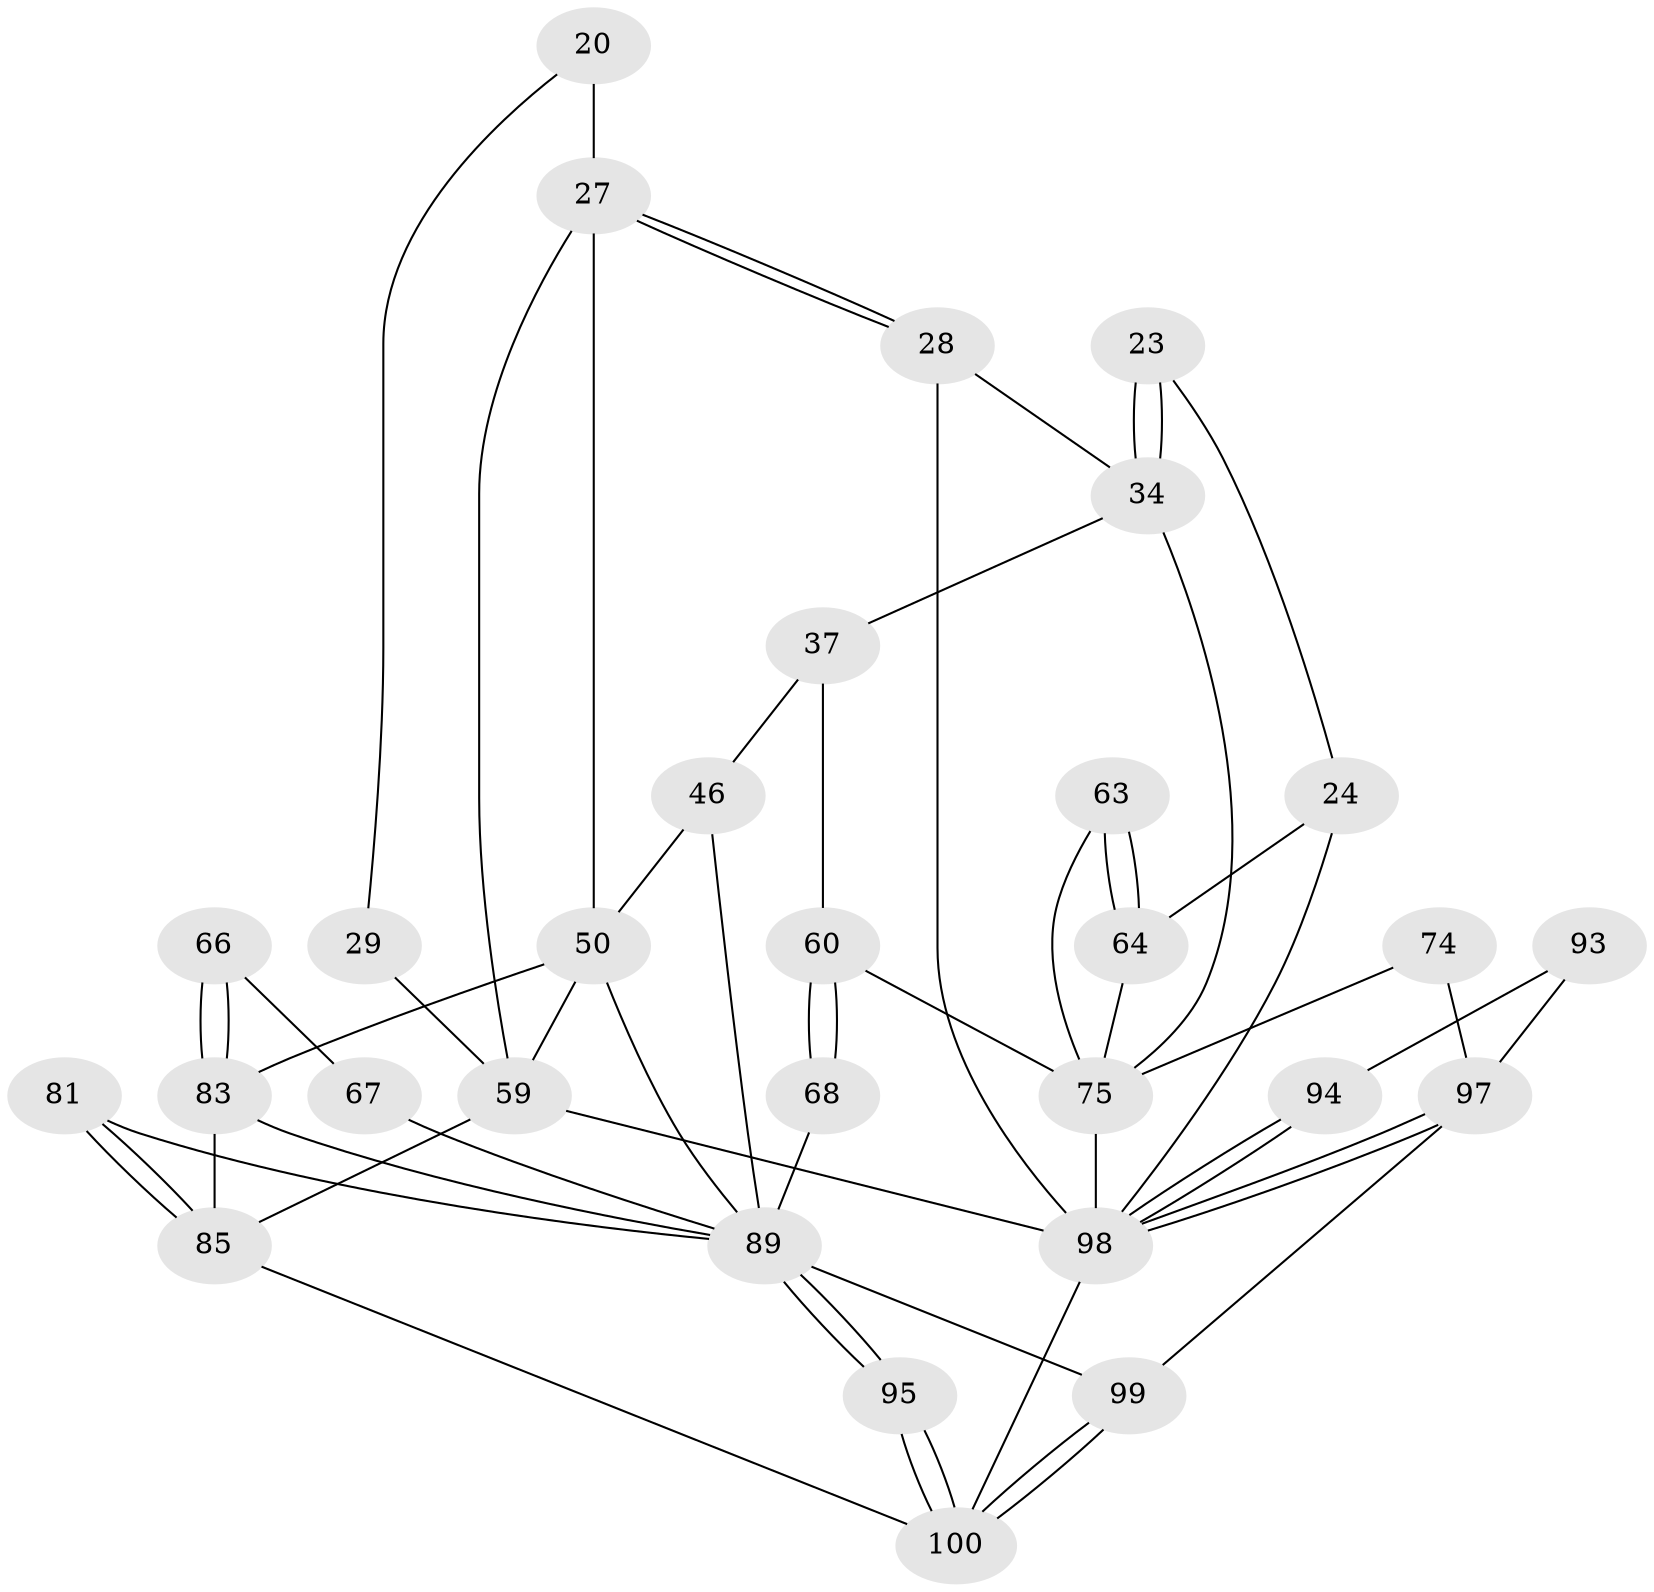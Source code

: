 // original degree distribution, {4: 0.21, 6: 0.19, 5: 0.57, 3: 0.03}
// Generated by graph-tools (version 1.1) at 2025/04/03/04/25 22:04:52]
// undirected, 30 vertices, 61 edges
graph export_dot {
graph [start="1"]
  node [color=gray90,style=filled];
  20 [pos="+0.8228623791652315+0.1048828035646783"];
  23 [pos="+0.1717202920574944+0.14858152233103",super="+9"];
  24 [pos="+0.13067960545391902+0.14622092648580481",super="+5"];
  27 [pos="+0.5108726743477408+0.08511666186359493",super="+26+25"];
  28 [pos="+0.4931978668348251+0.05852647712749098",super="+17+16"];
  29 [pos="+0.8797361011996735+0.25756338556865",super="+19"];
  34 [pos="+0.28533589063532766+0.2281027452226436",super="+33+32"];
  37 [pos="+0.41248874107310274+0.3034042372052468"];
  46 [pos="+0.5423911533068098+0.3132195478093023",super="+36"];
  50 [pos="+0.5948783946337288+0.3264324011928789",super="+49+45"];
  59 [pos="+1+0.5492762811151769",super="+21+22+18+13+55"];
  60 [pos="+0.2487237324327747+0.4607234581457439",super="+48+47"];
  63 [pos="+0+0.4055284554905069"];
  64 [pos="+0+0.4396526035330792",super="+40+41+44"];
  66 [pos="+0.6539143101642628+0.4743491255421364"];
  67 [pos="+0.6060264326081536+0.5028131702907673"];
  68 [pos="+0.33921816098143637+0.5019194005412831",super="+54"];
  74 [pos="+0.17630611582651143+0.5808266593657303"];
  75 [pos="+0.10865461210539891+0.5726523304800344",super="+70+65+62"];
  81 [pos="+0.8330009998782733+0.734742547170159"];
  83 [pos="+0.7836166733646863+0.6275997359752743",super="+57+58"];
  85 [pos="+1+0.6915154038080784",super="+80"];
  89 [pos="+0.7235961479790228+0.8907685612638326",super="+86+72+82+73+69"];
  93 [pos="+0.14850580853587955+0.8783547219670835",super="+87"];
  94 [pos="+0.07855332129650106+0.8936485653175017",super="+88"];
  95 [pos="+0.7644640200339153+1"];
  97 [pos="+0.3157941105816009+1",super="+92+91+78"];
  98 [pos="+0.22414954986211724+1",super="+71"];
  99 [pos="+0.32818161208316027+1",super="+96+90"];
  100 [pos="+0.7626051960310521+1",super="+84"];
  20 -- 29;
  20 -- 27 [weight=2];
  23 -- 24 [weight=2];
  23 -- 34 [weight=2];
  23 -- 34;
  24 -- 98;
  24 -- 64 [weight=2];
  27 -- 28 [weight=2];
  27 -- 28;
  27 -- 59 [weight=2];
  27 -- 50;
  28 -- 98 [weight=2];
  28 -- 34 [weight=2];
  29 -- 59 [weight=3];
  34 -- 37;
  34 -- 75;
  37 -- 46;
  37 -- 60;
  46 -- 50 [weight=2];
  46 -- 89;
  50 -- 83;
  50 -- 59 [weight=2];
  50 -- 89;
  59 -- 98 [weight=2];
  59 -- 85 [weight=2];
  60 -- 68 [weight=2];
  60 -- 68;
  60 -- 75 [weight=2];
  63 -- 64 [weight=2];
  63 -- 64;
  63 -- 75;
  64 -- 75 [weight=2];
  66 -- 67;
  66 -- 83 [weight=2];
  66 -- 83;
  67 -- 89 [weight=2];
  68 -- 89 [weight=2];
  74 -- 75 [weight=2];
  74 -- 97;
  75 -- 98;
  81 -- 85 [weight=2];
  81 -- 85;
  81 -- 89;
  83 -- 85;
  83 -- 89;
  85 -- 100;
  89 -- 95;
  89 -- 95;
  89 -- 99 [weight=2];
  93 -- 94 [weight=2];
  93 -- 97 [weight=2];
  94 -- 98 [weight=2];
  94 -- 98;
  95 -- 100 [weight=2];
  95 -- 100;
  97 -- 98;
  97 -- 98;
  97 -- 99 [weight=3];
  98 -- 100 [weight=2];
  99 -- 100;
  99 -- 100;
}
